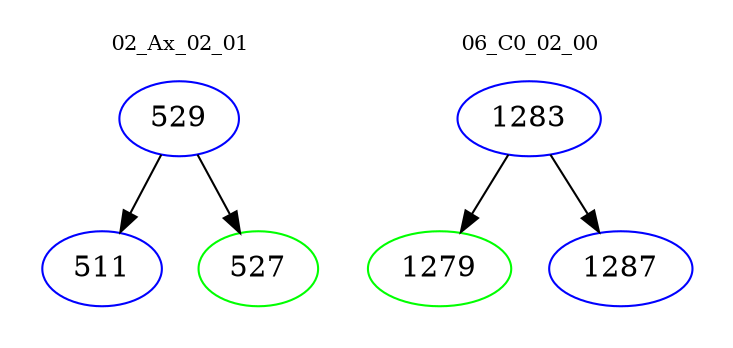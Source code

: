 digraph{
subgraph cluster_0 {
color = white
label = "02_Ax_02_01";
fontsize=10;
T0_529 [label="529", color="blue"]
T0_529 -> T0_511 [color="black"]
T0_511 [label="511", color="blue"]
T0_529 -> T0_527 [color="black"]
T0_527 [label="527", color="green"]
}
subgraph cluster_1 {
color = white
label = "06_C0_02_00";
fontsize=10;
T1_1283 [label="1283", color="blue"]
T1_1283 -> T1_1279 [color="black"]
T1_1279 [label="1279", color="green"]
T1_1283 -> T1_1287 [color="black"]
T1_1287 [label="1287", color="blue"]
}
}
